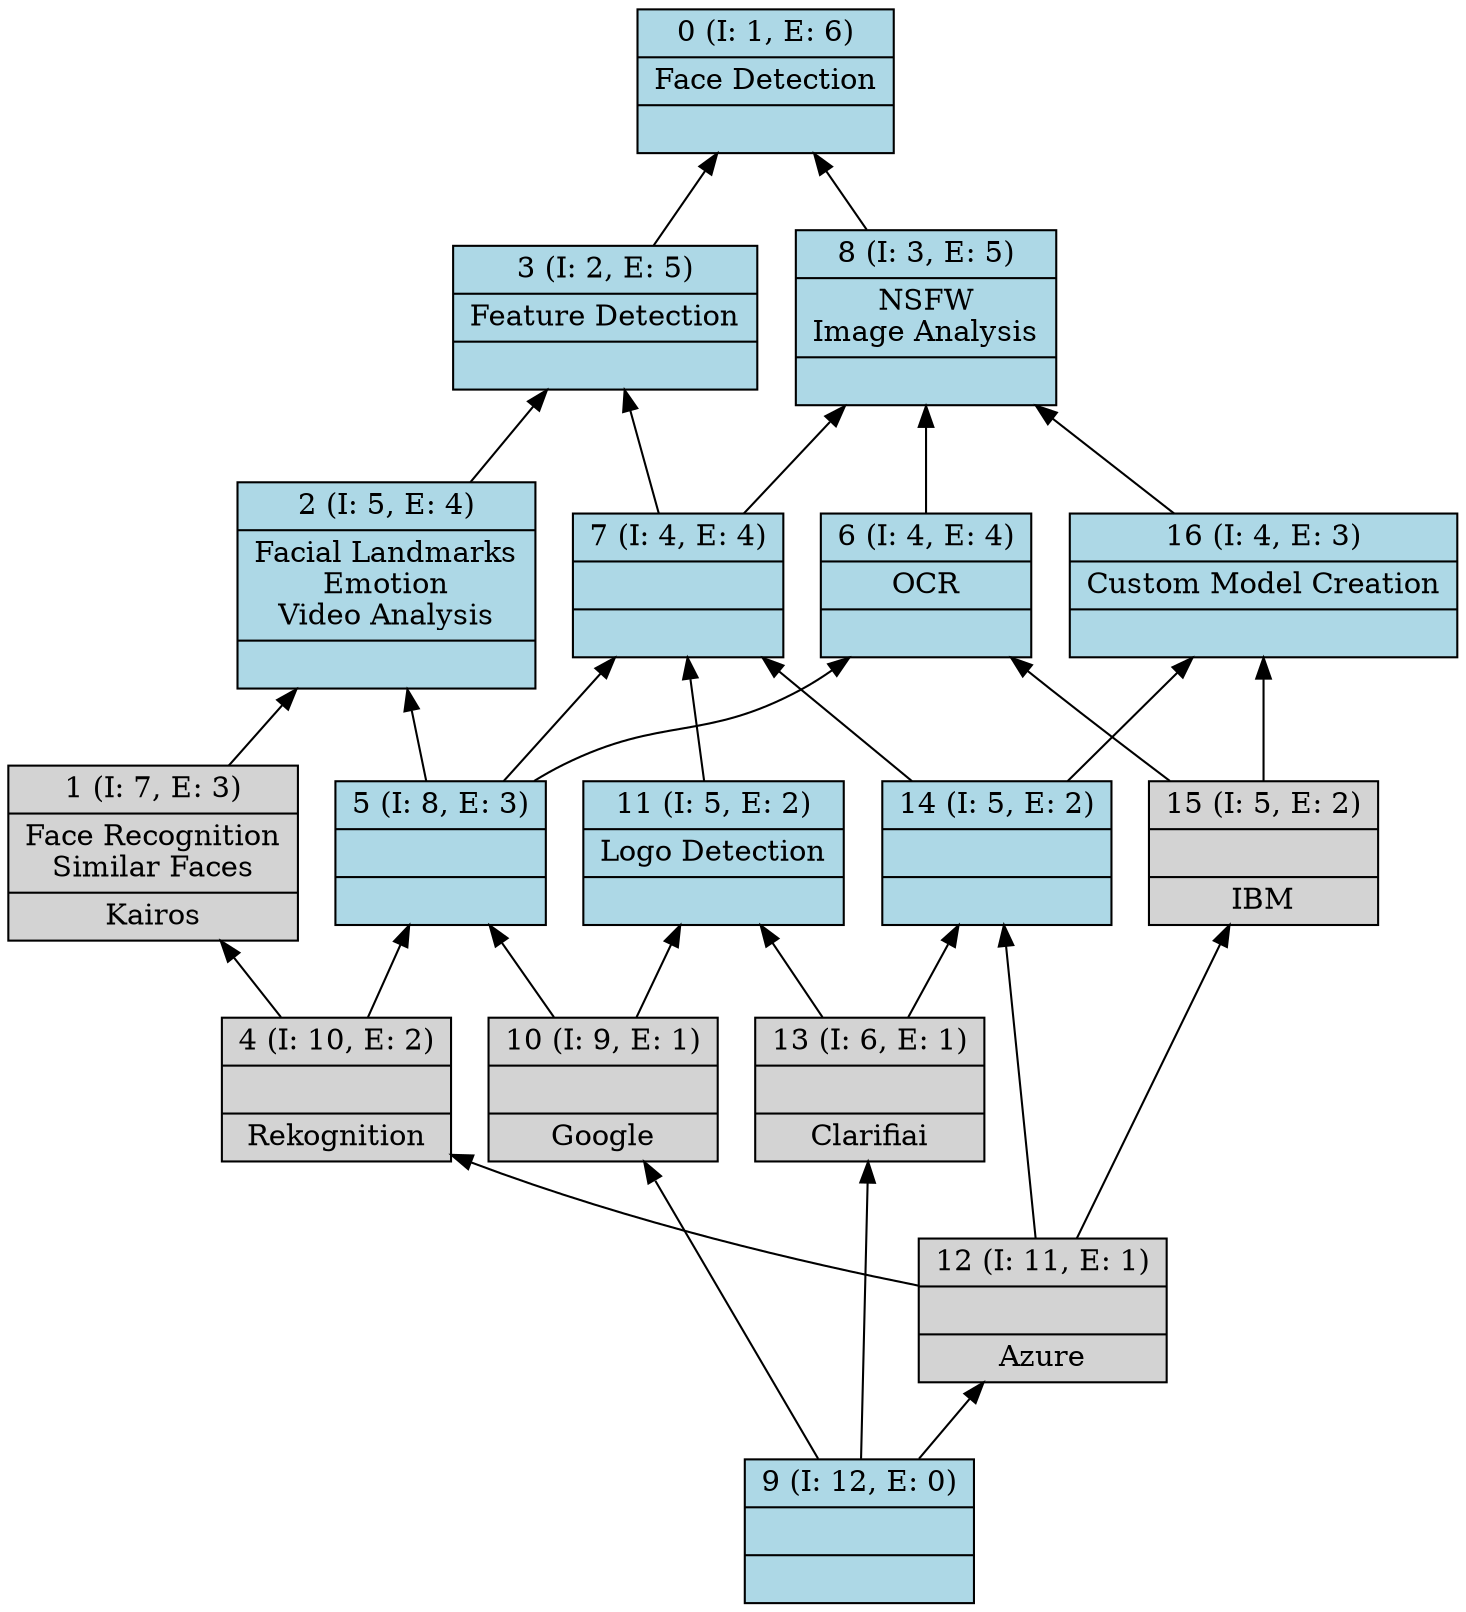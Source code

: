 digraph G { 
	rankdir=BT;
0 [shape=record,style=filled,fillcolor=lightblue,label="{0 (I: 1, E: 6)| Face Detection\n|}"];
1 [shape=record,style=filled,label="{1 (I: 7, E: 3)|Face Recognition\nSimilar Faces\n|Kairos\n}"];
2 [shape=record,style=filled,fillcolor=lightblue,label="{2 (I: 5, E: 4)|Facial Landmarks\nEmotion\nVideo Analysis\n|}"];
3 [shape=record,style=filled,fillcolor=lightblue,label="{3 (I: 2, E: 5)|Feature Detection\n|}"];
4 [shape=record,style=filled,label="{4 (I: 10, E: 2)||Rekognition\n}"];
5 [shape=record,style=filled,fillcolor=lightblue,label="{5 (I: 8, E: 3)||}"];
6 [shape=record,style=filled,fillcolor=lightblue,label="{6 (I: 4, E: 4)|OCR\n|}"];
7 [shape=record,style=filled,fillcolor=lightblue,label="{7 (I: 4, E: 4)||}"];
8 [shape=record,style=filled,fillcolor=lightblue,label="{8 (I: 3, E: 5)|NSFW\nImage Analysis\n|}"];
9 [shape=record,style=filled,fillcolor=lightblue,label="{9 (I: 12, E: 0)||}"];
10 [shape=record,style=filled,label="{10 (I: 9, E: 1)||Google\n}"];
11 [shape=record,style=filled,fillcolor=lightblue,label="{11 (I: 5, E: 2)|Logo Detection\n|}"];
12 [shape=record,style=filled,label="{12 (I: 11, E: 1)||Azure\n}"];
13 [shape=record,style=filled,label="{13 (I: 6, E: 1)||Clarifiai\n}"];
14 [shape=record,style=filled,fillcolor=lightblue,label="{14 (I: 5, E: 2)||}"];
15 [shape=record,style=filled,label="{15 (I: 5, E: 2)||IBM\n}"];
16 [shape=record,style=filled,fillcolor=lightblue,label="{16 (I: 4, E: 3)|Custom Model Creation\n|}"];
	1 -> 2
	2 -> 3
	3 -> 0
	4 -> 1
	4 -> 5
	5 -> 2
	5 -> 6
	5 -> 7
	6 -> 8
	7 -> 3
	7 -> 8
	8 -> 0
	9 -> 10
	9 -> 12
	9 -> 13
	10 -> 5
	10 -> 11
	11 -> 7
	12 -> 4
	12 -> 14
	12 -> 15
	13 -> 11
	13 -> 14
	14 -> 7
	14 -> 16
	15 -> 6
	15 -> 16
	16 -> 8
}